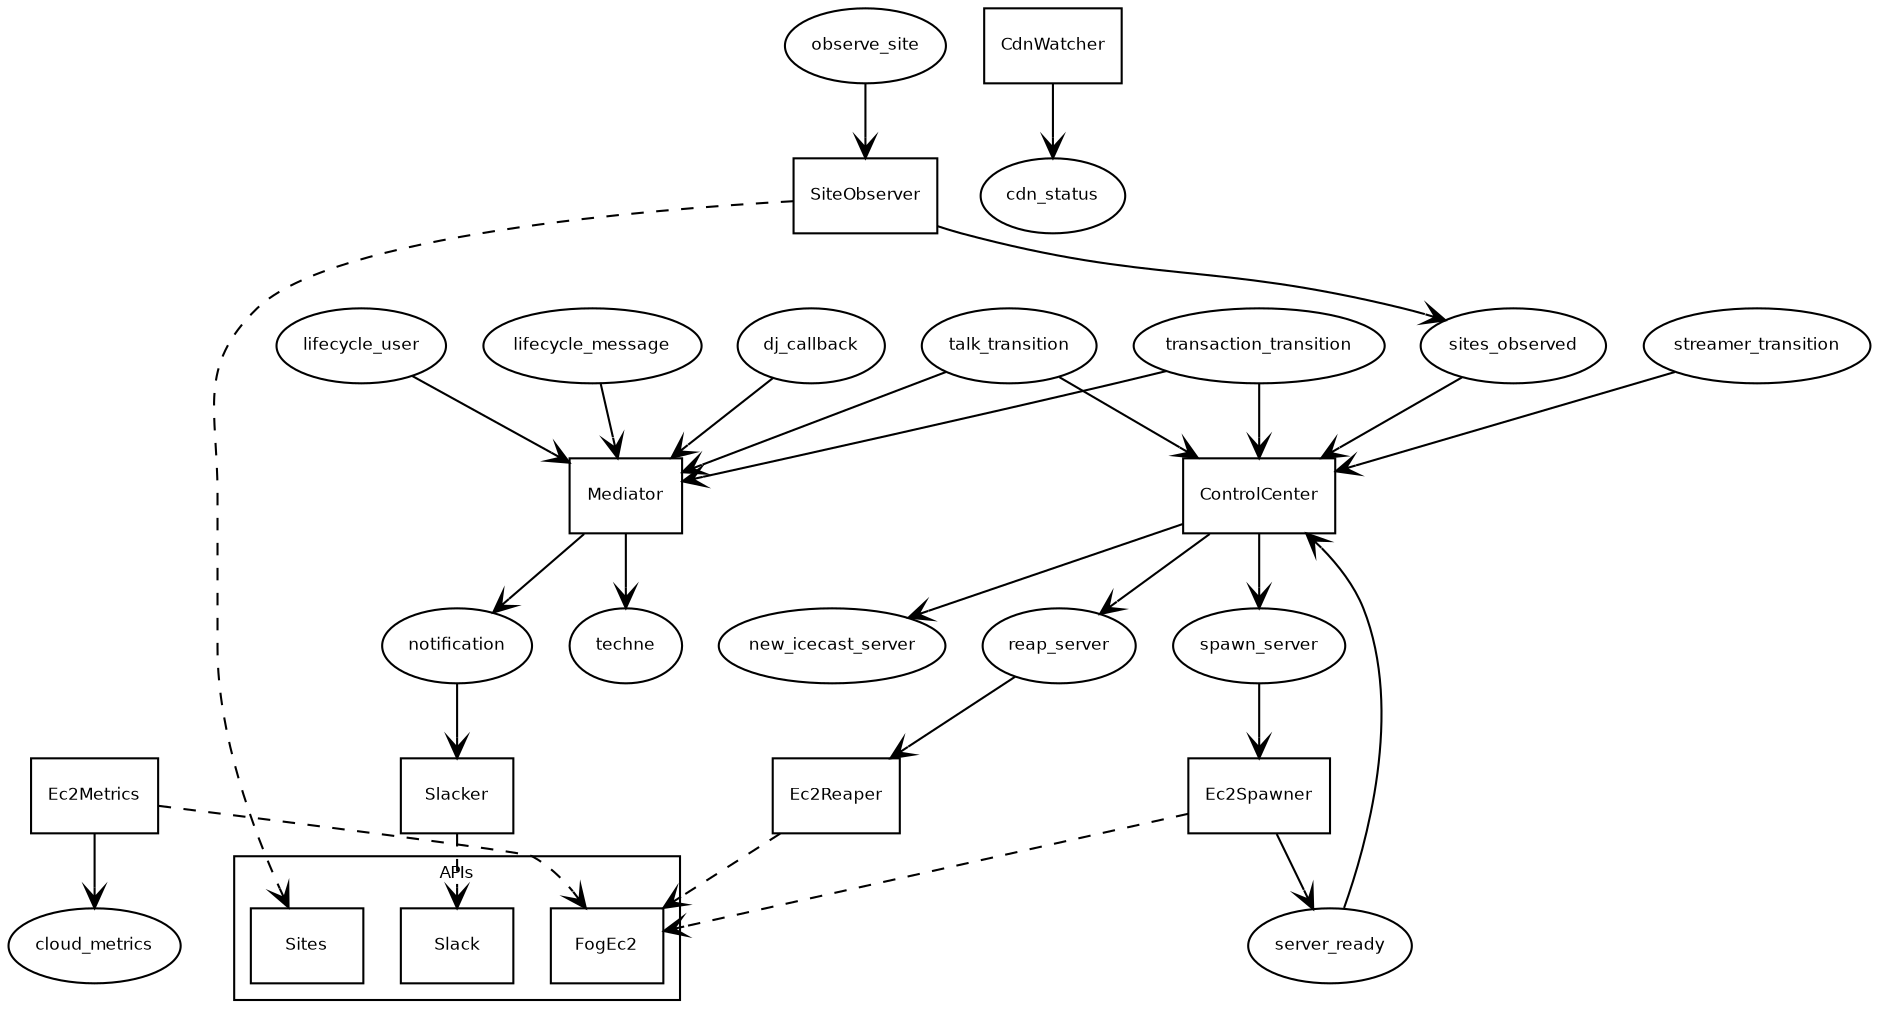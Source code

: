 // ---------------------------------------- dot template
digraph G {
  // basic settings
  fontname = "Bitstream Vera Sans"
  fontsize = 8
  edge [
    fontname = "Bitstream Vera Sans"
    fontsize = 8
  ]
  node [
    fontname = "Bitstream Vera Sans"
    fontsize = 8
  ]

  // services
  node [
    shape = "rectangle"
  ]
  
  Ec2Metrics

  CdnWatcher
    
  SiteObserver
    
  ControlCenter
    
  Ec2Reaper
    
  Slacker
    
  Mediator
    
  Ec2Spawner
    

  // exchanges
  node [
    shape = "oval"
  ]

  cdn_status

  cloud_metrics

  observe_site
  
  sites_observed
  
  streamer_transition
  
  server_ready
  
  talk_transition
  
  transaction_transition
  
  spawn_server
  
  new_icecast_server
  
  reap_server
  
  notification
  
  dj_callback
  
  lifecycle_user
  
  lifecycle_message
  
  techne
  

  // apis
  subgraph cluster_0 {
			label="APIs";
      node [
        shape = "rectangle"
      ]
      
      FogEc2
      
      Sites
      
      Slack
      
  }

  // amqp
  edge [
    arrowtail = "none"
    arrowhead = "open"
  ]
  
  Ec2Metrics -> cloud_metrics

  CdnWatcher -> cdn_status 
  
  observe_site -> SiteObserver
  
  SiteObserver -> sites_observed
  
  streamer_transition -> ControlCenter
  
  sites_observed -> ControlCenter
  
  server_ready -> ControlCenter
  
  talk_transition -> ControlCenter
  
  transaction_transition -> ControlCenter
  
  ControlCenter -> spawn_server
  
  ControlCenter -> new_icecast_server
  
  ControlCenter -> reap_server
  
  reap_server -> Ec2Reaper
  
  notification -> Slacker
  
  dj_callback -> Mediator
  
  talk_transition -> Mediator
  
  lifecycle_user -> Mediator
  
  lifecycle_message -> Mediator
  
  transaction_transition -> Mediator
  
  Mediator -> notification
  
  Mediator -> techne
  
  spawn_server -> Ec2Spawner
  
  Ec2Spawner -> server_ready
  

  // http
  edge [
    arrowtail = "none"
    arrowhead = "open"
    style     = "dashed"
  ]
  
  Ec2Metrics -> FogEc2
  
  SiteObserver -> Sites
  
  Ec2Reaper -> FogEc2
  
  Slacker -> Slack
  
  Ec2Spawner -> FogEc2
  
}

